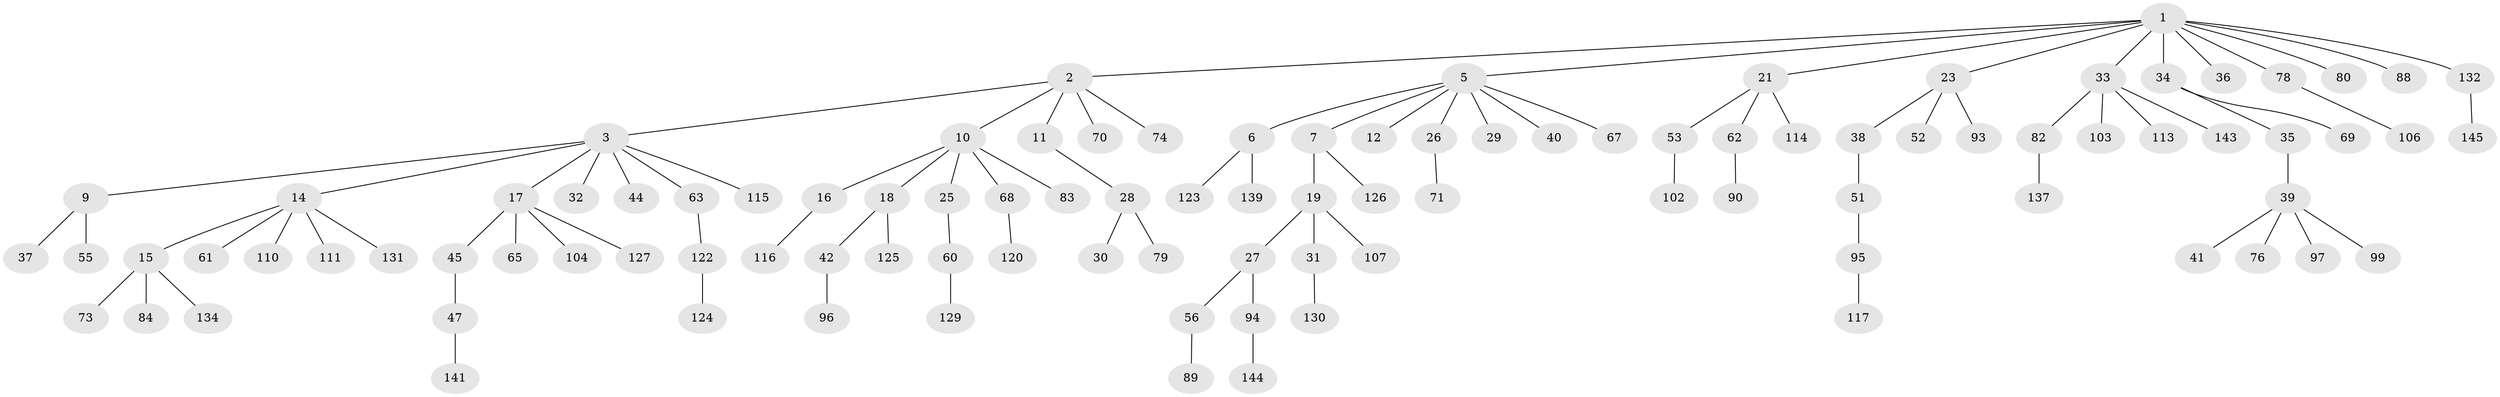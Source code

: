 // original degree distribution, {9: 0.013793103448275862, 6: 0.013793103448275862, 7: 0.006896551724137931, 4: 0.06896551724137931, 2: 0.2827586206896552, 3: 0.09655172413793103, 5: 0.020689655172413793, 1: 0.496551724137931}
// Generated by graph-tools (version 1.1) at 2025/11/02/27/25 16:11:27]
// undirected, 102 vertices, 101 edges
graph export_dot {
graph [start="1"]
  node [color=gray90,style=filled];
  1 [super="+4"];
  2 [super="+8"];
  3 [super="+43"];
  5 [super="+136"];
  6 [super="+48"];
  7 [super="+91"];
  9 [super="+13"];
  10;
  11;
  12 [super="+121"];
  14 [super="+22"];
  15 [super="+46"];
  16 [super="+142"];
  17 [super="+20"];
  18;
  19 [super="+24"];
  21;
  23 [super="+54"];
  25;
  26 [super="+50"];
  27 [super="+77"];
  28 [super="+57"];
  29;
  30;
  31 [super="+100"];
  32;
  33 [super="+66"];
  34 [super="+109"];
  35;
  36;
  37;
  38 [super="+49"];
  39 [super="+64"];
  40;
  41 [super="+58"];
  42 [super="+86"];
  44 [super="+98"];
  45 [super="+108"];
  47 [super="+135"];
  51 [super="+85"];
  52 [super="+75"];
  53 [super="+101"];
  55;
  56 [super="+59"];
  60 [super="+72"];
  61;
  62 [super="+87"];
  63;
  65;
  67 [super="+138"];
  68 [super="+105"];
  69;
  70 [super="+112"];
  71 [super="+81"];
  73;
  74 [super="+118"];
  76;
  78;
  79 [super="+92"];
  80;
  82;
  83 [super="+128"];
  84;
  88;
  89;
  90;
  93;
  94 [super="+119"];
  95;
  96;
  97;
  99;
  102;
  103;
  104;
  106;
  107;
  110;
  111;
  113 [super="+133"];
  114;
  115;
  116;
  117;
  120;
  122;
  123;
  124;
  125;
  126;
  127;
  129 [super="+140"];
  130;
  131;
  132;
  134;
  137;
  139;
  141;
  143;
  144;
  145;
  1 -- 2;
  1 -- 23;
  1 -- 33;
  1 -- 36;
  1 -- 78;
  1 -- 80;
  1 -- 88;
  1 -- 132;
  1 -- 34;
  1 -- 5;
  1 -- 21;
  2 -- 3;
  2 -- 11;
  2 -- 70;
  2 -- 74;
  2 -- 10;
  3 -- 9;
  3 -- 14;
  3 -- 17;
  3 -- 32;
  3 -- 115;
  3 -- 44;
  3 -- 63;
  5 -- 6;
  5 -- 7;
  5 -- 12;
  5 -- 26;
  5 -- 29;
  5 -- 40;
  5 -- 67;
  6 -- 123;
  6 -- 139;
  7 -- 19;
  7 -- 126;
  9 -- 55;
  9 -- 37;
  10 -- 16;
  10 -- 18;
  10 -- 25;
  10 -- 68;
  10 -- 83;
  11 -- 28;
  14 -- 15;
  14 -- 131;
  14 -- 110;
  14 -- 61;
  14 -- 111;
  15 -- 73;
  15 -- 134;
  15 -- 84;
  16 -- 116;
  17 -- 45;
  17 -- 104;
  17 -- 127;
  17 -- 65;
  18 -- 42;
  18 -- 125;
  19 -- 27;
  19 -- 31;
  19 -- 107;
  21 -- 53;
  21 -- 62;
  21 -- 114;
  23 -- 38;
  23 -- 52;
  23 -- 93;
  25 -- 60;
  26 -- 71;
  27 -- 56;
  27 -- 94;
  28 -- 30;
  28 -- 79;
  31 -- 130;
  33 -- 82;
  33 -- 113;
  33 -- 143;
  33 -- 103;
  34 -- 35;
  34 -- 69;
  35 -- 39;
  38 -- 51;
  39 -- 41;
  39 -- 97;
  39 -- 99;
  39 -- 76;
  42 -- 96;
  45 -- 47;
  47 -- 141;
  51 -- 95;
  53 -- 102;
  56 -- 89;
  60 -- 129;
  62 -- 90;
  63 -- 122;
  68 -- 120;
  78 -- 106;
  82 -- 137;
  94 -- 144;
  95 -- 117;
  122 -- 124;
  132 -- 145;
}
